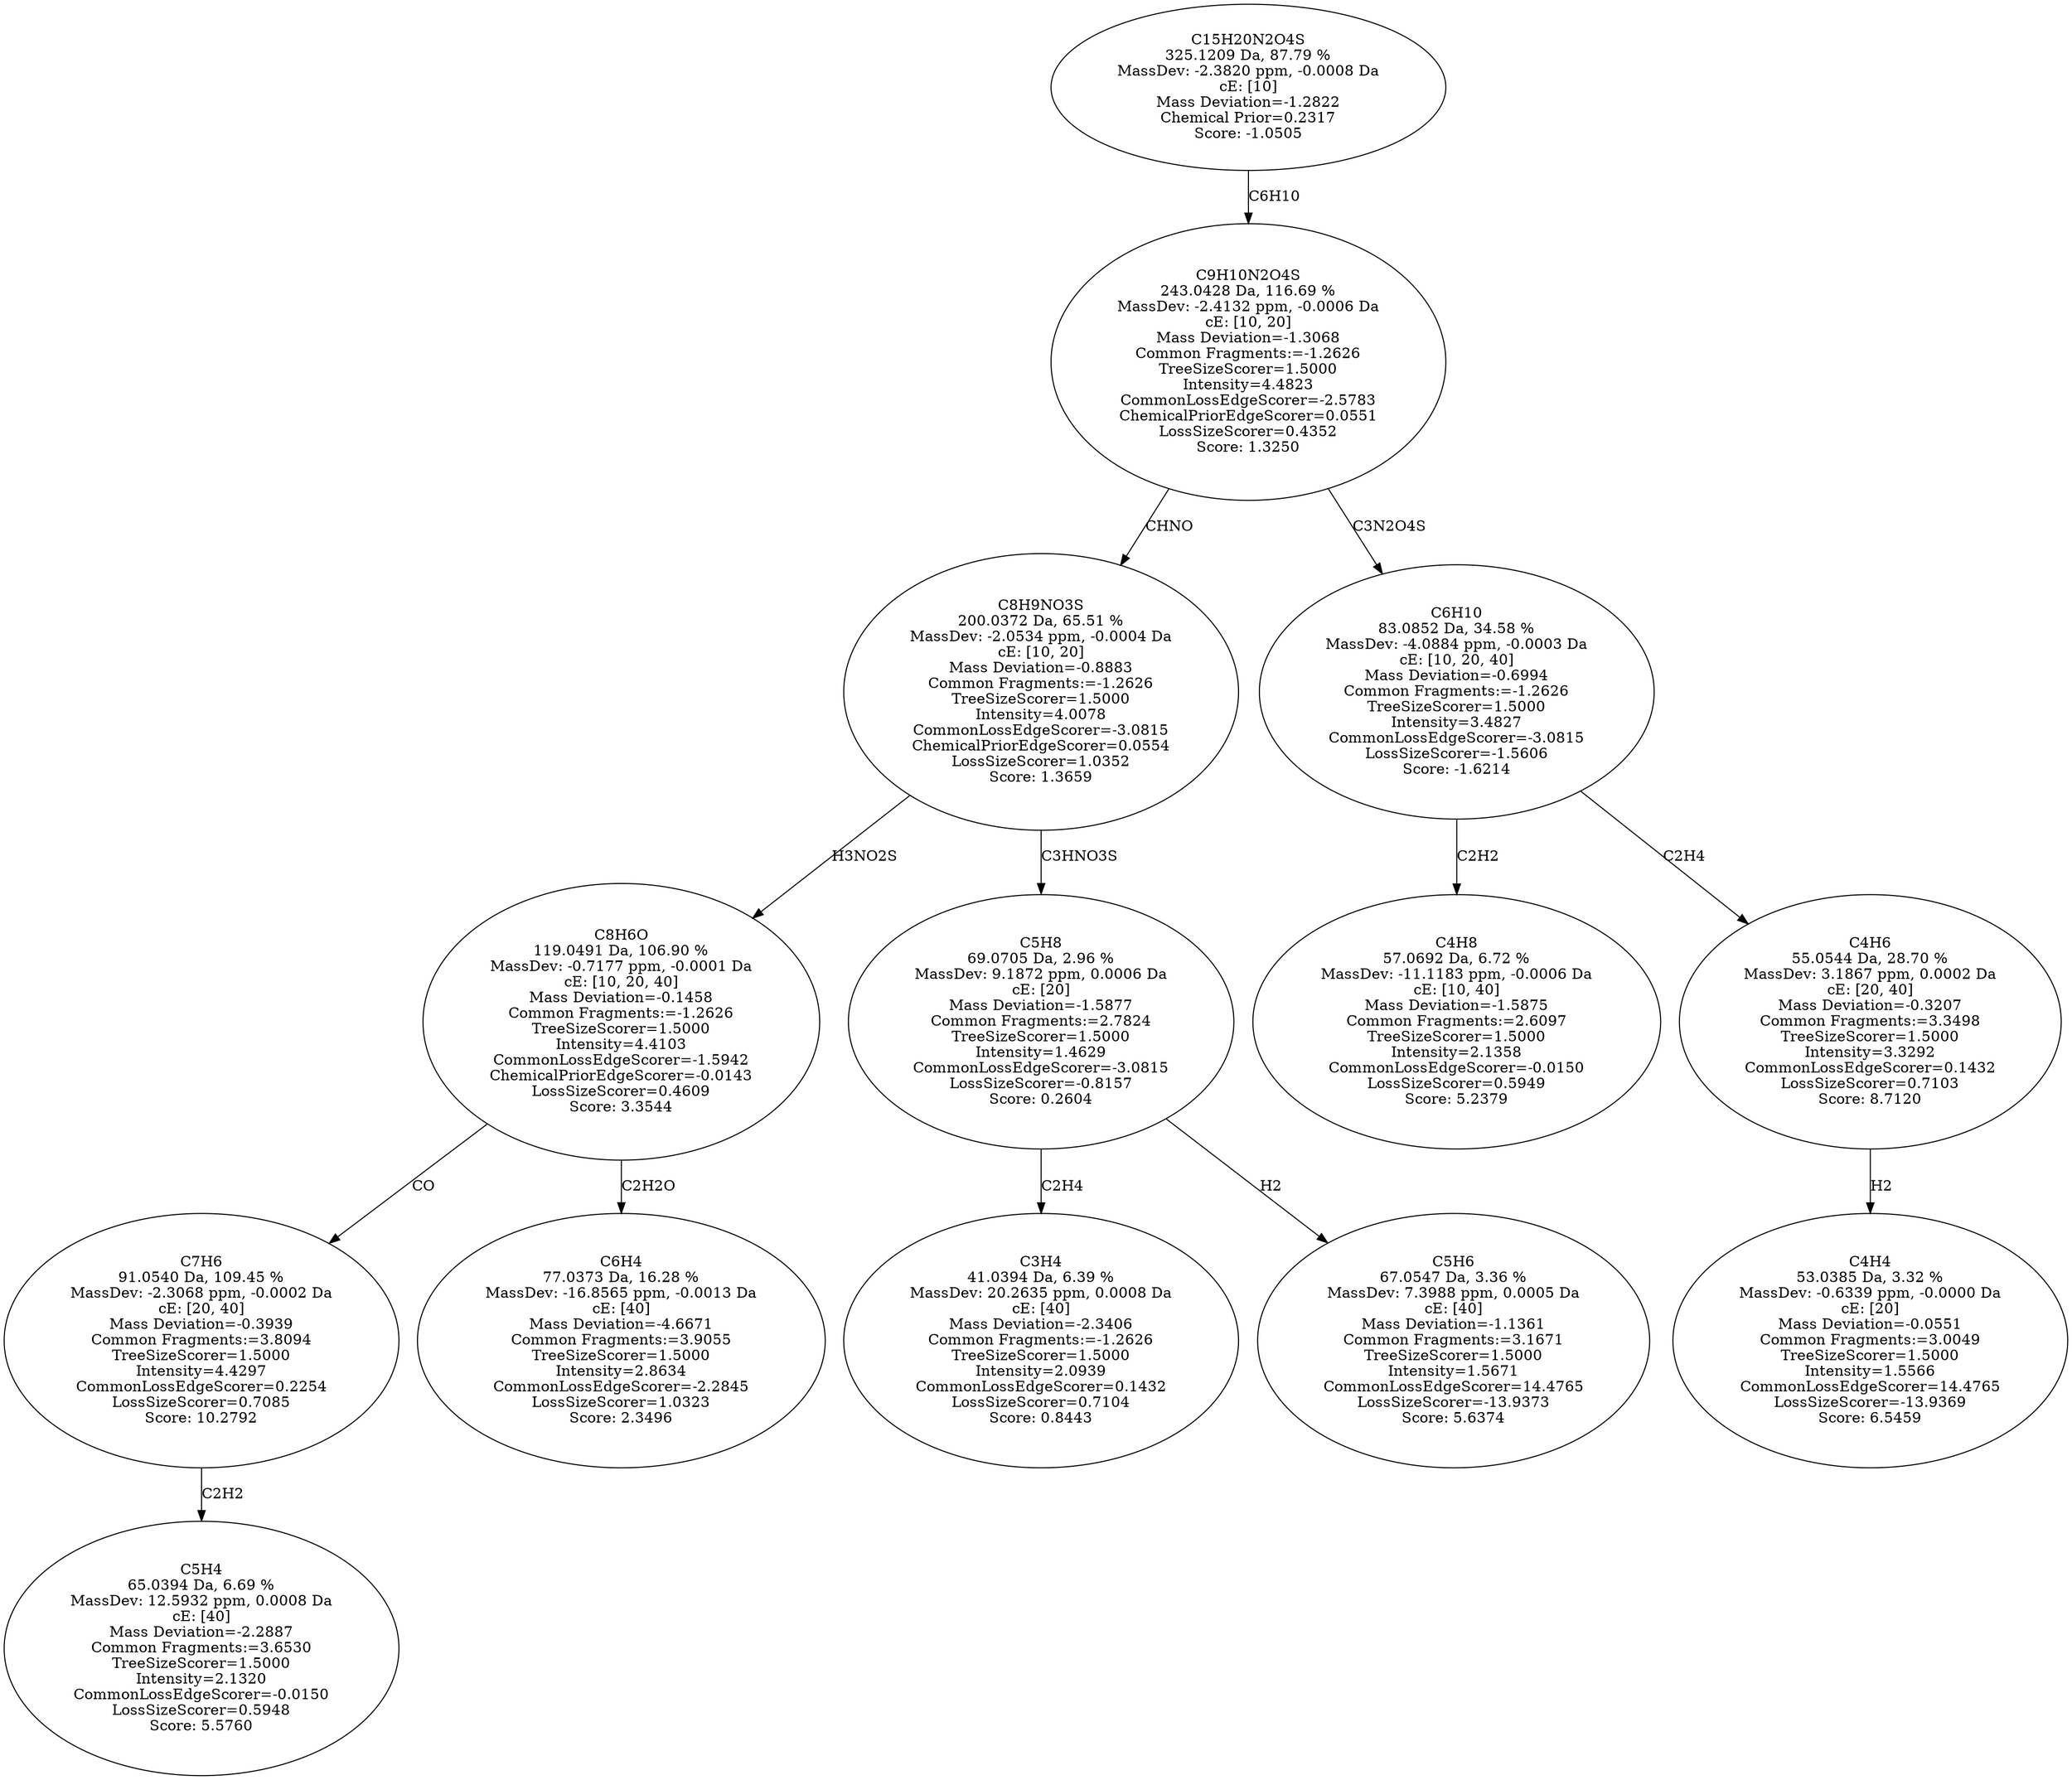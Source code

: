 strict digraph {
v1 [label="C5H4\n65.0394 Da, 6.69 %\nMassDev: 12.5932 ppm, 0.0008 Da\ncE: [40]\nMass Deviation=-2.2887\nCommon Fragments:=3.6530\nTreeSizeScorer=1.5000\nIntensity=2.1320\nCommonLossEdgeScorer=-0.0150\nLossSizeScorer=0.5948\nScore: 5.5760"];
v2 [label="C7H6\n91.0540 Da, 109.45 %\nMassDev: -2.3068 ppm, -0.0002 Da\ncE: [20, 40]\nMass Deviation=-0.3939\nCommon Fragments:=3.8094\nTreeSizeScorer=1.5000\nIntensity=4.4297\nCommonLossEdgeScorer=0.2254\nLossSizeScorer=0.7085\nScore: 10.2792"];
v3 [label="C6H4\n77.0373 Da, 16.28 %\nMassDev: -16.8565 ppm, -0.0013 Da\ncE: [40]\nMass Deviation=-4.6671\nCommon Fragments:=3.9055\nTreeSizeScorer=1.5000\nIntensity=2.8634\nCommonLossEdgeScorer=-2.2845\nLossSizeScorer=1.0323\nScore: 2.3496"];
v4 [label="C8H6O\n119.0491 Da, 106.90 %\nMassDev: -0.7177 ppm, -0.0001 Da\ncE: [10, 20, 40]\nMass Deviation=-0.1458\nCommon Fragments:=-1.2626\nTreeSizeScorer=1.5000\nIntensity=4.4103\nCommonLossEdgeScorer=-1.5942\nChemicalPriorEdgeScorer=-0.0143\nLossSizeScorer=0.4609\nScore: 3.3544"];
v5 [label="C3H4\n41.0394 Da, 6.39 %\nMassDev: 20.2635 ppm, 0.0008 Da\ncE: [40]\nMass Deviation=-2.3406\nCommon Fragments:=-1.2626\nTreeSizeScorer=1.5000\nIntensity=2.0939\nCommonLossEdgeScorer=0.1432\nLossSizeScorer=0.7104\nScore: 0.8443"];
v6 [label="C5H6\n67.0547 Da, 3.36 %\nMassDev: 7.3988 ppm, 0.0005 Da\ncE: [40]\nMass Deviation=-1.1361\nCommon Fragments:=3.1671\nTreeSizeScorer=1.5000\nIntensity=1.5671\nCommonLossEdgeScorer=14.4765\nLossSizeScorer=-13.9373\nScore: 5.6374"];
v7 [label="C5H8\n69.0705 Da, 2.96 %\nMassDev: 9.1872 ppm, 0.0006 Da\ncE: [20]\nMass Deviation=-1.5877\nCommon Fragments:=2.7824\nTreeSizeScorer=1.5000\nIntensity=1.4629\nCommonLossEdgeScorer=-3.0815\nLossSizeScorer=-0.8157\nScore: 0.2604"];
v8 [label="C8H9NO3S\n200.0372 Da, 65.51 %\nMassDev: -2.0534 ppm, -0.0004 Da\ncE: [10, 20]\nMass Deviation=-0.8883\nCommon Fragments:=-1.2626\nTreeSizeScorer=1.5000\nIntensity=4.0078\nCommonLossEdgeScorer=-3.0815\nChemicalPriorEdgeScorer=0.0554\nLossSizeScorer=1.0352\nScore: 1.3659"];
v9 [label="C4H8\n57.0692 Da, 6.72 %\nMassDev: -11.1183 ppm, -0.0006 Da\ncE: [10, 40]\nMass Deviation=-1.5875\nCommon Fragments:=2.6097\nTreeSizeScorer=1.5000\nIntensity=2.1358\nCommonLossEdgeScorer=-0.0150\nLossSizeScorer=0.5949\nScore: 5.2379"];
v10 [label="C4H4\n53.0385 Da, 3.32 %\nMassDev: -0.6339 ppm, -0.0000 Da\ncE: [20]\nMass Deviation=-0.0551\nCommon Fragments:=3.0049\nTreeSizeScorer=1.5000\nIntensity=1.5566\nCommonLossEdgeScorer=14.4765\nLossSizeScorer=-13.9369\nScore: 6.5459"];
v11 [label="C4H6\n55.0544 Da, 28.70 %\nMassDev: 3.1867 ppm, 0.0002 Da\ncE: [20, 40]\nMass Deviation=-0.3207\nCommon Fragments:=3.3498\nTreeSizeScorer=1.5000\nIntensity=3.3292\nCommonLossEdgeScorer=0.1432\nLossSizeScorer=0.7103\nScore: 8.7120"];
v12 [label="C6H10\n83.0852 Da, 34.58 %\nMassDev: -4.0884 ppm, -0.0003 Da\ncE: [10, 20, 40]\nMass Deviation=-0.6994\nCommon Fragments:=-1.2626\nTreeSizeScorer=1.5000\nIntensity=3.4827\nCommonLossEdgeScorer=-3.0815\nLossSizeScorer=-1.5606\nScore: -1.6214"];
v13 [label="C9H10N2O4S\n243.0428 Da, 116.69 %\nMassDev: -2.4132 ppm, -0.0006 Da\ncE: [10, 20]\nMass Deviation=-1.3068\nCommon Fragments:=-1.2626\nTreeSizeScorer=1.5000\nIntensity=4.4823\nCommonLossEdgeScorer=-2.5783\nChemicalPriorEdgeScorer=0.0551\nLossSizeScorer=0.4352\nScore: 1.3250"];
v14 [label="C15H20N2O4S\n325.1209 Da, 87.79 %\nMassDev: -2.3820 ppm, -0.0008 Da\ncE: [10]\nMass Deviation=-1.2822\nChemical Prior=0.2317\nScore: -1.0505"];
v2 -> v1 [label="C2H2"];
v4 -> v2 [label="CO"];
v4 -> v3 [label="C2H2O"];
v8 -> v4 [label="H3NO2S"];
v7 -> v5 [label="C2H4"];
v7 -> v6 [label="H2"];
v8 -> v7 [label="C3HNO3S"];
v13 -> v8 [label="CHNO"];
v12 -> v9 [label="C2H2"];
v11 -> v10 [label="H2"];
v12 -> v11 [label="C2H4"];
v13 -> v12 [label="C3N2O4S"];
v14 -> v13 [label="C6H10"];
}